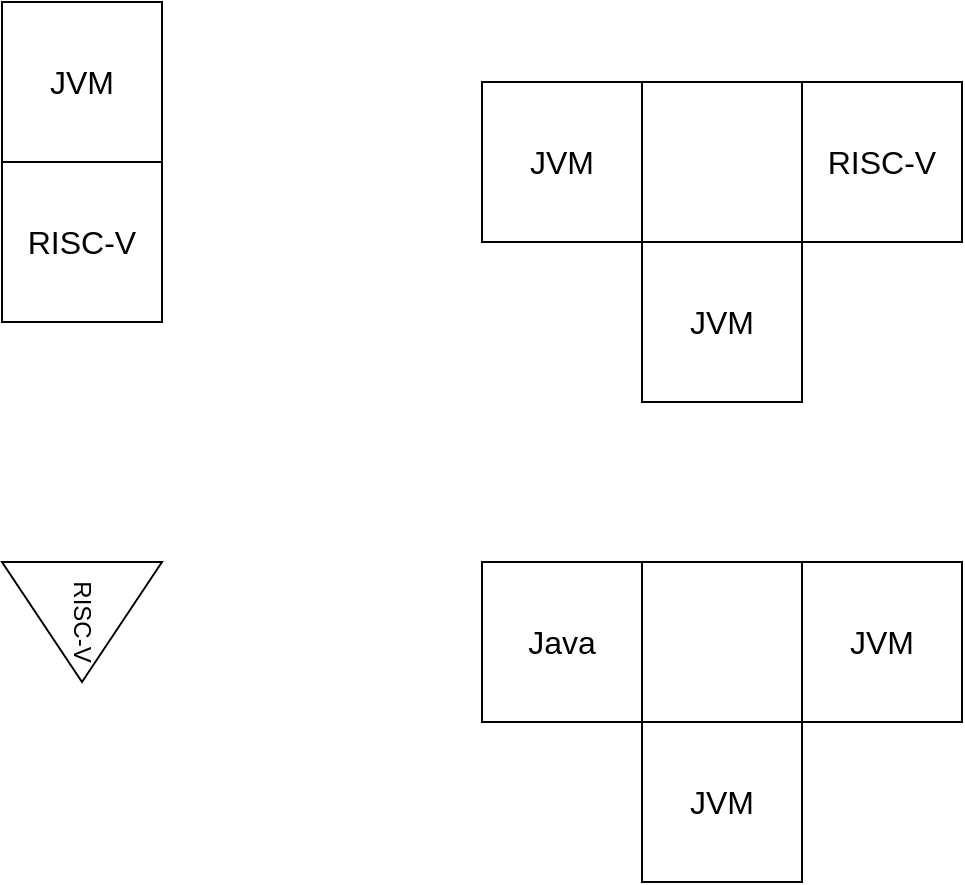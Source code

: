 <mxfile version="20.8.20" type="github">
  <diagram name="Page-1" id="OMhYwdzrN42UqsuaILPQ">
    <mxGraphModel dx="2000" dy="1135" grid="1" gridSize="10" guides="1" tooltips="1" connect="1" arrows="1" fold="1" page="1" pageScale="1" pageWidth="827" pageHeight="1169" math="0" shadow="0">
      <root>
        <mxCell id="0" />
        <mxCell id="1" parent="0" />
        <mxCell id="YhMv8sMw9ys16V4eddR2-10" value="RISC-V" style="triangle;whiteSpace=wrap;html=1;rotation=90;" vertex="1" parent="1">
          <mxGeometry x="90" y="430" width="60" height="80" as="geometry" />
        </mxCell>
        <mxCell id="YhMv8sMw9ys16V4eddR2-13" value="" style="group" vertex="1" connectable="0" parent="1">
          <mxGeometry x="80" y="160" width="80" height="160" as="geometry" />
        </mxCell>
        <mxCell id="YhMv8sMw9ys16V4eddR2-11" value="&lt;font style=&quot;font-size: 16px;&quot;&gt;JVM&lt;/font&gt;" style="whiteSpace=wrap;html=1;aspect=fixed;" vertex="1" parent="YhMv8sMw9ys16V4eddR2-13">
          <mxGeometry width="80" height="80" as="geometry" />
        </mxCell>
        <mxCell id="YhMv8sMw9ys16V4eddR2-12" value="&lt;font style=&quot;font-size: 16px;&quot;&gt;RISC-V&lt;/font&gt;" style="whiteSpace=wrap;html=1;aspect=fixed;" vertex="1" parent="YhMv8sMw9ys16V4eddR2-13">
          <mxGeometry y="80" width="80" height="80" as="geometry" />
        </mxCell>
        <mxCell id="YhMv8sMw9ys16V4eddR2-14" value="" style="group" vertex="1" connectable="0" parent="1">
          <mxGeometry x="320" y="200" width="240" height="160" as="geometry" />
        </mxCell>
        <mxCell id="YhMv8sMw9ys16V4eddR2-5" value="&lt;font style=&quot;font-size: 16px;&quot;&gt;JVM&lt;/font&gt;" style="rounded=0;whiteSpace=wrap;html=1;" vertex="1" parent="YhMv8sMw9ys16V4eddR2-14">
          <mxGeometry x="80" y="80" width="80" height="80" as="geometry" />
        </mxCell>
        <mxCell id="YhMv8sMw9ys16V4eddR2-7" value="&lt;font style=&quot;&quot;&gt;&lt;font style=&quot;font-size: 16px;&quot;&gt;JVM&lt;/font&gt;&lt;/font&gt;" style="rounded=0;whiteSpace=wrap;html=1;" vertex="1" parent="YhMv8sMw9ys16V4eddR2-14">
          <mxGeometry width="80" height="80" as="geometry" />
        </mxCell>
        <mxCell id="YhMv8sMw9ys16V4eddR2-8" value="" style="rounded=0;whiteSpace=wrap;html=1;" vertex="1" parent="YhMv8sMw9ys16V4eddR2-14">
          <mxGeometry x="80" width="80" height="80" as="geometry" />
        </mxCell>
        <mxCell id="YhMv8sMw9ys16V4eddR2-9" value="&lt;font style=&quot;font-size: 16px;&quot;&gt;RISC-V&lt;/font&gt;" style="rounded=0;whiteSpace=wrap;html=1;" vertex="1" parent="YhMv8sMw9ys16V4eddR2-14">
          <mxGeometry x="160" width="80" height="80" as="geometry" />
        </mxCell>
        <mxCell id="YhMv8sMw9ys16V4eddR2-16" value="" style="group" vertex="1" connectable="0" parent="1">
          <mxGeometry x="320" y="440" width="240" height="160" as="geometry" />
        </mxCell>
        <mxCell id="YhMv8sMw9ys16V4eddR2-17" value="&lt;font style=&quot;font-size: 16px;&quot;&gt;JVM&lt;/font&gt;" style="rounded=0;whiteSpace=wrap;html=1;" vertex="1" parent="YhMv8sMw9ys16V4eddR2-16">
          <mxGeometry x="80" y="80" width="80" height="80" as="geometry" />
        </mxCell>
        <mxCell id="YhMv8sMw9ys16V4eddR2-18" value="&lt;font style=&quot;&quot;&gt;&lt;font style=&quot;font-size: 16px;&quot;&gt;Java&lt;/font&gt;&lt;/font&gt;" style="rounded=0;whiteSpace=wrap;html=1;" vertex="1" parent="YhMv8sMw9ys16V4eddR2-16">
          <mxGeometry width="80" height="80" as="geometry" />
        </mxCell>
        <mxCell id="YhMv8sMw9ys16V4eddR2-19" value="" style="rounded=0;whiteSpace=wrap;html=1;" vertex="1" parent="YhMv8sMw9ys16V4eddR2-16">
          <mxGeometry x="80" width="80" height="80" as="geometry" />
        </mxCell>
        <mxCell id="YhMv8sMw9ys16V4eddR2-20" value="&lt;font style=&quot;font-size: 16px;&quot;&gt;JVM&lt;/font&gt;" style="rounded=0;whiteSpace=wrap;html=1;" vertex="1" parent="YhMv8sMw9ys16V4eddR2-16">
          <mxGeometry x="160" width="80" height="80" as="geometry" />
        </mxCell>
      </root>
    </mxGraphModel>
  </diagram>
</mxfile>
